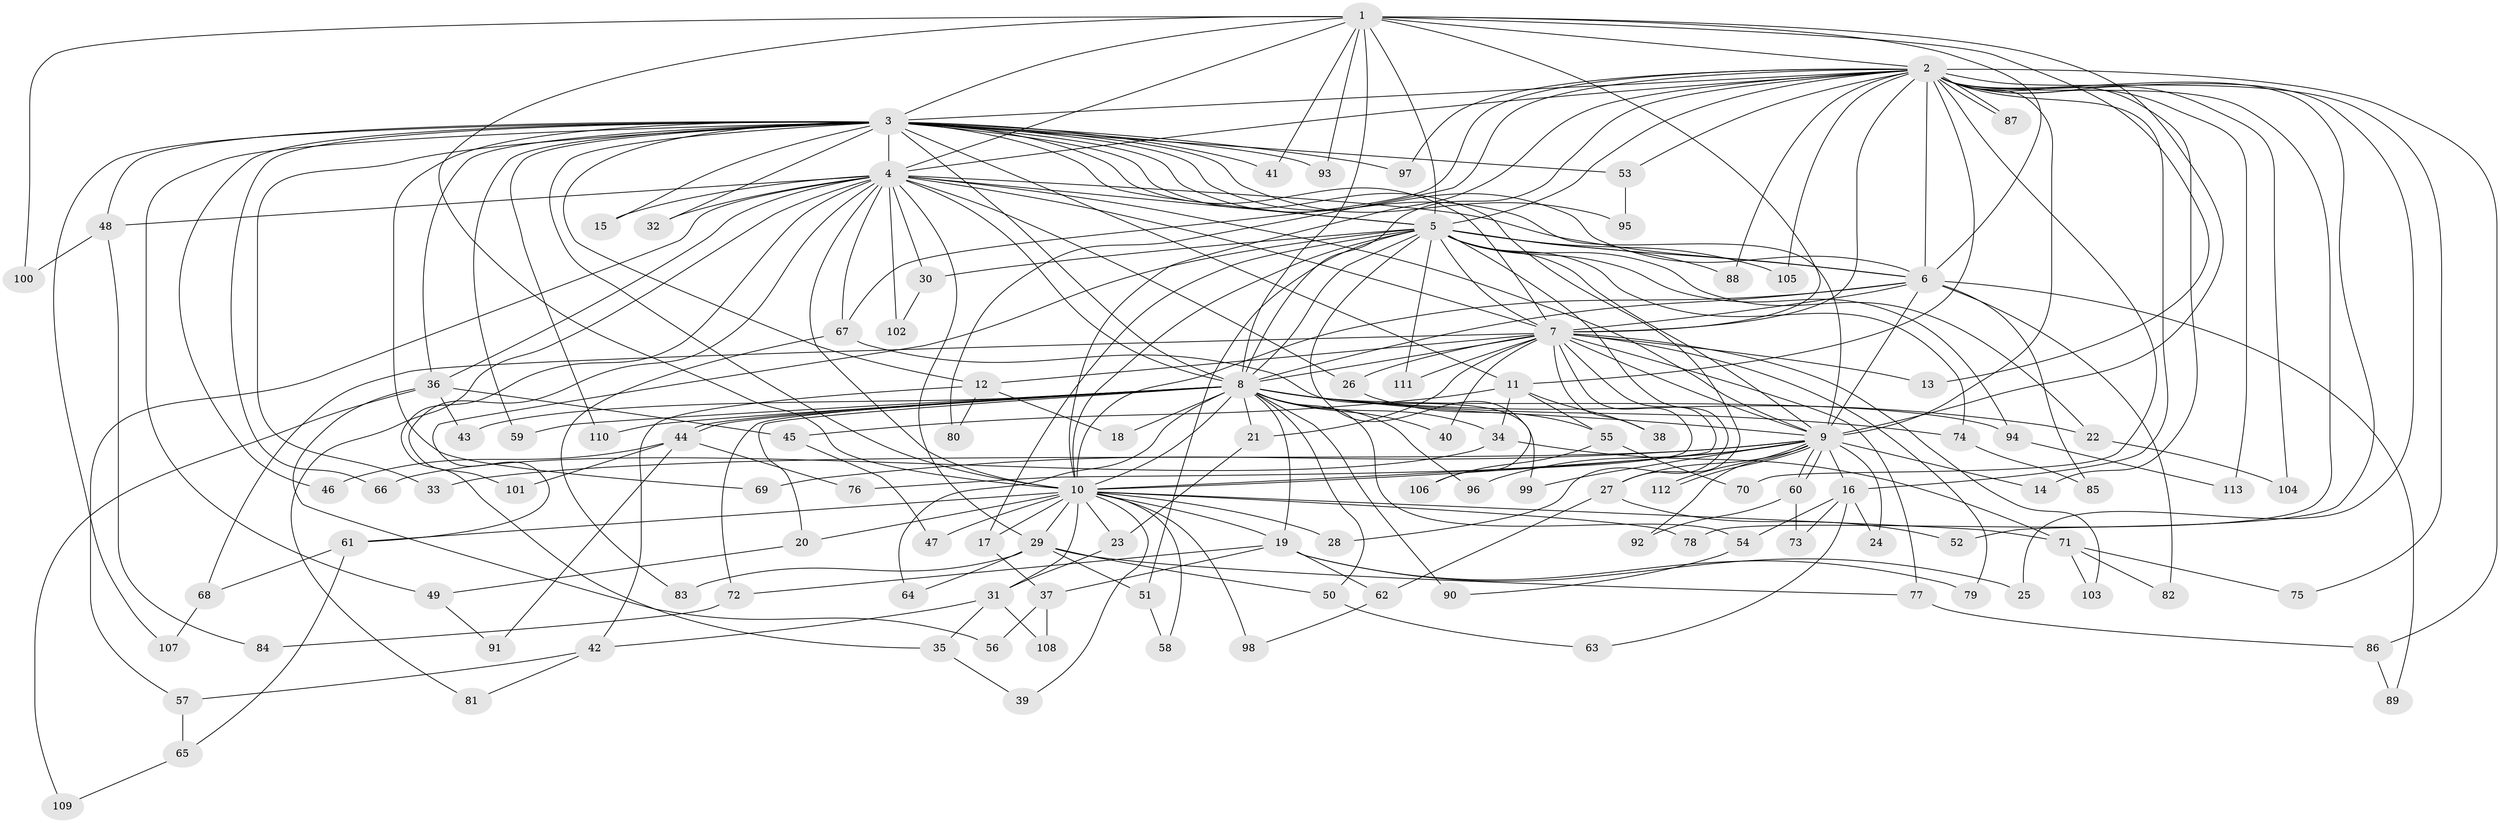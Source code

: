 // Generated by graph-tools (version 1.1) at 2025/44/03/09/25 04:44:22]
// undirected, 113 vertices, 251 edges
graph export_dot {
graph [start="1"]
  node [color=gray90,style=filled];
  1;
  2;
  3;
  4;
  5;
  6;
  7;
  8;
  9;
  10;
  11;
  12;
  13;
  14;
  15;
  16;
  17;
  18;
  19;
  20;
  21;
  22;
  23;
  24;
  25;
  26;
  27;
  28;
  29;
  30;
  31;
  32;
  33;
  34;
  35;
  36;
  37;
  38;
  39;
  40;
  41;
  42;
  43;
  44;
  45;
  46;
  47;
  48;
  49;
  50;
  51;
  52;
  53;
  54;
  55;
  56;
  57;
  58;
  59;
  60;
  61;
  62;
  63;
  64;
  65;
  66;
  67;
  68;
  69;
  70;
  71;
  72;
  73;
  74;
  75;
  76;
  77;
  78;
  79;
  80;
  81;
  82;
  83;
  84;
  85;
  86;
  87;
  88;
  89;
  90;
  91;
  92;
  93;
  94;
  95;
  96;
  97;
  98;
  99;
  100;
  101;
  102;
  103;
  104;
  105;
  106;
  107;
  108;
  109;
  110;
  111;
  112;
  113;
  1 -- 2;
  1 -- 3;
  1 -- 4;
  1 -- 5;
  1 -- 6;
  1 -- 7;
  1 -- 8;
  1 -- 9;
  1 -- 10;
  1 -- 13;
  1 -- 41;
  1 -- 93;
  1 -- 100;
  2 -- 3;
  2 -- 4;
  2 -- 5;
  2 -- 6;
  2 -- 7;
  2 -- 8;
  2 -- 9;
  2 -- 10;
  2 -- 11;
  2 -- 14;
  2 -- 16;
  2 -- 25;
  2 -- 52;
  2 -- 53;
  2 -- 67;
  2 -- 70;
  2 -- 75;
  2 -- 78;
  2 -- 80;
  2 -- 86;
  2 -- 87;
  2 -- 87;
  2 -- 88;
  2 -- 97;
  2 -- 104;
  2 -- 105;
  2 -- 113;
  3 -- 4;
  3 -- 5;
  3 -- 6;
  3 -- 7;
  3 -- 8;
  3 -- 9;
  3 -- 10;
  3 -- 11;
  3 -- 12;
  3 -- 15;
  3 -- 27;
  3 -- 32;
  3 -- 33;
  3 -- 36;
  3 -- 41;
  3 -- 46;
  3 -- 48;
  3 -- 49;
  3 -- 53;
  3 -- 59;
  3 -- 66;
  3 -- 69;
  3 -- 93;
  3 -- 95;
  3 -- 97;
  3 -- 107;
  3 -- 110;
  4 -- 5;
  4 -- 6;
  4 -- 7;
  4 -- 8;
  4 -- 9;
  4 -- 10;
  4 -- 15;
  4 -- 26;
  4 -- 29;
  4 -- 30;
  4 -- 32;
  4 -- 35;
  4 -- 36;
  4 -- 48;
  4 -- 57;
  4 -- 67;
  4 -- 81;
  4 -- 101;
  4 -- 102;
  5 -- 6;
  5 -- 7;
  5 -- 8;
  5 -- 9;
  5 -- 10;
  5 -- 17;
  5 -- 22;
  5 -- 28;
  5 -- 30;
  5 -- 51;
  5 -- 61;
  5 -- 74;
  5 -- 88;
  5 -- 94;
  5 -- 105;
  5 -- 106;
  5 -- 111;
  6 -- 7;
  6 -- 8;
  6 -- 9;
  6 -- 10;
  6 -- 82;
  6 -- 85;
  6 -- 89;
  7 -- 8;
  7 -- 9;
  7 -- 10;
  7 -- 12;
  7 -- 13;
  7 -- 21;
  7 -- 26;
  7 -- 38;
  7 -- 40;
  7 -- 68;
  7 -- 76;
  7 -- 77;
  7 -- 79;
  7 -- 103;
  7 -- 111;
  8 -- 9;
  8 -- 10;
  8 -- 18;
  8 -- 19;
  8 -- 20;
  8 -- 21;
  8 -- 22;
  8 -- 34;
  8 -- 40;
  8 -- 43;
  8 -- 44;
  8 -- 44;
  8 -- 50;
  8 -- 54;
  8 -- 59;
  8 -- 64;
  8 -- 72;
  8 -- 74;
  8 -- 90;
  8 -- 94;
  8 -- 96;
  8 -- 110;
  9 -- 10;
  9 -- 14;
  9 -- 16;
  9 -- 24;
  9 -- 27;
  9 -- 33;
  9 -- 60;
  9 -- 60;
  9 -- 69;
  9 -- 92;
  9 -- 96;
  9 -- 99;
  9 -- 112;
  9 -- 112;
  10 -- 17;
  10 -- 19;
  10 -- 20;
  10 -- 23;
  10 -- 28;
  10 -- 29;
  10 -- 31;
  10 -- 39;
  10 -- 47;
  10 -- 58;
  10 -- 61;
  10 -- 71;
  10 -- 78;
  10 -- 98;
  11 -- 34;
  11 -- 38;
  11 -- 45;
  11 -- 55;
  12 -- 18;
  12 -- 42;
  12 -- 80;
  16 -- 24;
  16 -- 54;
  16 -- 63;
  16 -- 73;
  17 -- 37;
  19 -- 25;
  19 -- 37;
  19 -- 62;
  19 -- 72;
  19 -- 79;
  20 -- 49;
  21 -- 23;
  22 -- 104;
  23 -- 31;
  26 -- 55;
  27 -- 52;
  27 -- 62;
  29 -- 50;
  29 -- 51;
  29 -- 64;
  29 -- 77;
  29 -- 83;
  30 -- 102;
  31 -- 35;
  31 -- 42;
  31 -- 108;
  34 -- 66;
  34 -- 71;
  35 -- 39;
  36 -- 43;
  36 -- 45;
  36 -- 56;
  36 -- 109;
  37 -- 56;
  37 -- 108;
  42 -- 57;
  42 -- 81;
  44 -- 46;
  44 -- 76;
  44 -- 91;
  44 -- 101;
  45 -- 47;
  48 -- 84;
  48 -- 100;
  49 -- 91;
  50 -- 63;
  51 -- 58;
  53 -- 95;
  54 -- 90;
  55 -- 70;
  55 -- 106;
  57 -- 65;
  60 -- 73;
  60 -- 92;
  61 -- 65;
  61 -- 68;
  62 -- 98;
  65 -- 109;
  67 -- 83;
  67 -- 99;
  68 -- 107;
  71 -- 75;
  71 -- 82;
  71 -- 103;
  72 -- 84;
  74 -- 85;
  77 -- 86;
  86 -- 89;
  94 -- 113;
}

